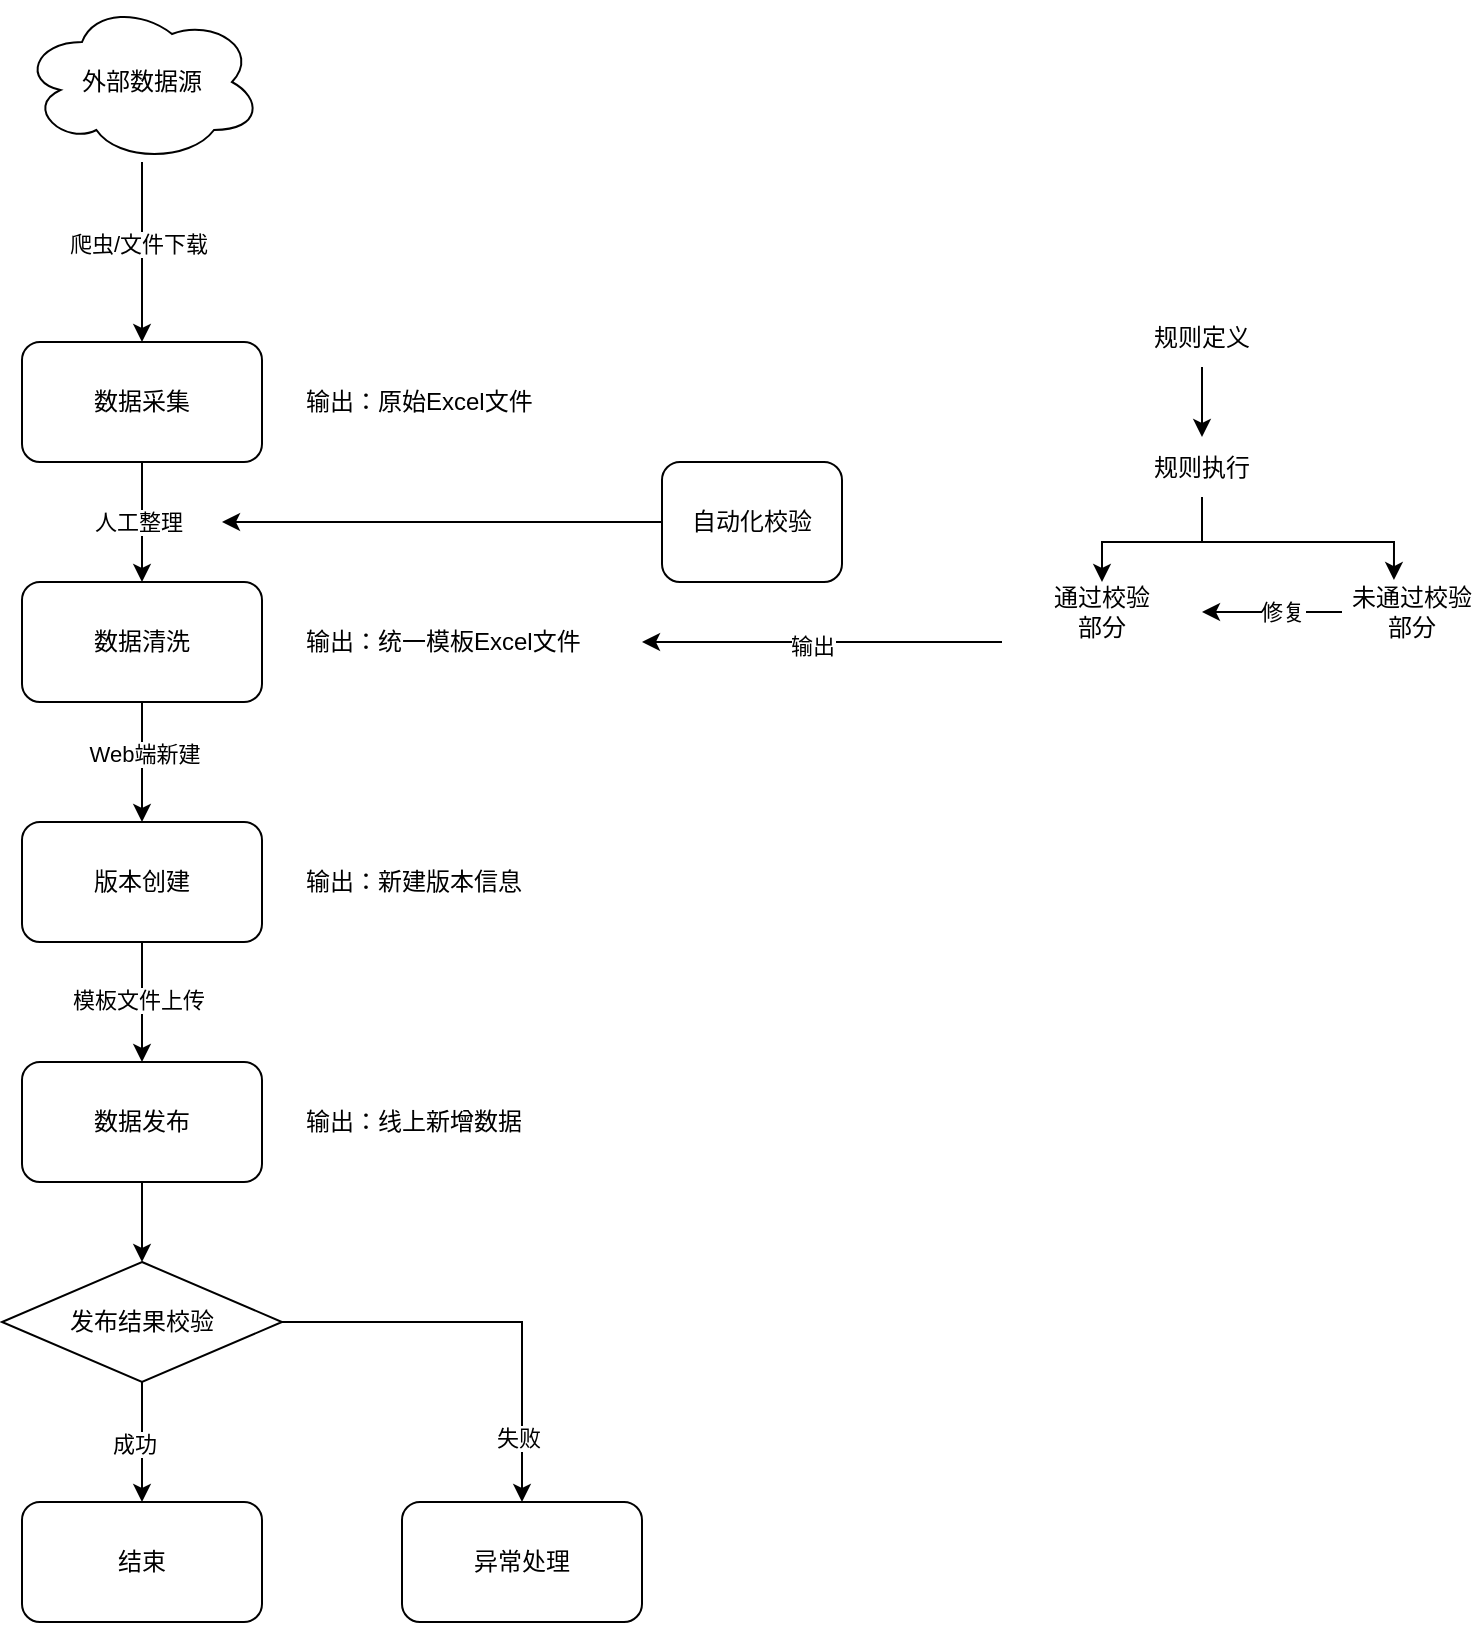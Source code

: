 <mxfile version="23.0.2" type="github">
  <diagram name="Page-1" id="Ri2uYWYrFrsr7uGm-NML">
    <mxGraphModel dx="1064" dy="1688" grid="1" gridSize="10" guides="1" tooltips="1" connect="1" arrows="1" fold="1" page="1" pageScale="1" pageWidth="850" pageHeight="1100" math="0" shadow="0">
      <root>
        <mxCell id="0" />
        <mxCell id="1" parent="0" />
        <mxCell id="tZFEMtretcMnwATeE7CU-9" style="edgeStyle=orthogonalEdgeStyle;rounded=0;orthogonalLoop=1;jettySize=auto;html=1;" edge="1" parent="1" source="tZFEMtretcMnwATeE7CU-1" target="tZFEMtretcMnwATeE7CU-2">
          <mxGeometry relative="1" as="geometry" />
        </mxCell>
        <mxCell id="tZFEMtretcMnwATeE7CU-13" value="人工整理" style="edgeLabel;html=1;align=center;verticalAlign=middle;resizable=0;points=[];" vertex="1" connectable="0" parent="tZFEMtretcMnwATeE7CU-9">
          <mxGeometry y="-2" relative="1" as="geometry">
            <mxPoint as="offset" />
          </mxGeometry>
        </mxCell>
        <mxCell id="tZFEMtretcMnwATeE7CU-1" value="数据采集" style="rounded=1;whiteSpace=wrap;html=1;" vertex="1" parent="1">
          <mxGeometry x="310" y="100" width="120" height="60" as="geometry" />
        </mxCell>
        <mxCell id="tZFEMtretcMnwATeE7CU-11" style="edgeStyle=orthogonalEdgeStyle;rounded=0;orthogonalLoop=1;jettySize=auto;html=1;entryX=0.5;entryY=0;entryDx=0;entryDy=0;" edge="1" parent="1" source="tZFEMtretcMnwATeE7CU-2" target="tZFEMtretcMnwATeE7CU-3">
          <mxGeometry relative="1" as="geometry" />
        </mxCell>
        <mxCell id="tZFEMtretcMnwATeE7CU-14" value="Web端新建" style="edgeLabel;html=1;align=center;verticalAlign=middle;resizable=0;points=[];" vertex="1" connectable="0" parent="tZFEMtretcMnwATeE7CU-11">
          <mxGeometry x="-0.133" y="1" relative="1" as="geometry">
            <mxPoint as="offset" />
          </mxGeometry>
        </mxCell>
        <mxCell id="tZFEMtretcMnwATeE7CU-2" value="数据清洗" style="rounded=1;whiteSpace=wrap;html=1;" vertex="1" parent="1">
          <mxGeometry x="310" y="220" width="120" height="60" as="geometry" />
        </mxCell>
        <mxCell id="tZFEMtretcMnwATeE7CU-15" style="edgeStyle=orthogonalEdgeStyle;rounded=0;orthogonalLoop=1;jettySize=auto;html=1;" edge="1" parent="1" source="tZFEMtretcMnwATeE7CU-3" target="tZFEMtretcMnwATeE7CU-4">
          <mxGeometry relative="1" as="geometry" />
        </mxCell>
        <mxCell id="tZFEMtretcMnwATeE7CU-16" value="模板文件上传" style="edgeLabel;html=1;align=center;verticalAlign=middle;resizable=0;points=[];" vertex="1" connectable="0" parent="tZFEMtretcMnwATeE7CU-15">
          <mxGeometry x="-0.033" y="-2" relative="1" as="geometry">
            <mxPoint as="offset" />
          </mxGeometry>
        </mxCell>
        <mxCell id="tZFEMtretcMnwATeE7CU-3" value="版本创建" style="rounded=1;whiteSpace=wrap;html=1;" vertex="1" parent="1">
          <mxGeometry x="310" y="340" width="120" height="60" as="geometry" />
        </mxCell>
        <mxCell id="tZFEMtretcMnwATeE7CU-21" style="edgeStyle=orthogonalEdgeStyle;rounded=0;orthogonalLoop=1;jettySize=auto;html=1;entryX=0.5;entryY=0;entryDx=0;entryDy=0;" edge="1" parent="1" source="tZFEMtretcMnwATeE7CU-4" target="tZFEMtretcMnwATeE7CU-20">
          <mxGeometry relative="1" as="geometry" />
        </mxCell>
        <mxCell id="tZFEMtretcMnwATeE7CU-4" value="数据发布" style="rounded=1;whiteSpace=wrap;html=1;" vertex="1" parent="1">
          <mxGeometry x="310" y="460" width="120" height="60" as="geometry" />
        </mxCell>
        <mxCell id="tZFEMtretcMnwATeE7CU-6" style="edgeStyle=orthogonalEdgeStyle;rounded=0;orthogonalLoop=1;jettySize=auto;html=1;entryX=0.5;entryY=0;entryDx=0;entryDy=0;" edge="1" parent="1" source="tZFEMtretcMnwATeE7CU-5" target="tZFEMtretcMnwATeE7CU-1">
          <mxGeometry relative="1" as="geometry" />
        </mxCell>
        <mxCell id="tZFEMtretcMnwATeE7CU-7" value="爬虫/文件下载" style="edgeLabel;html=1;align=center;verticalAlign=middle;resizable=0;points=[];" vertex="1" connectable="0" parent="tZFEMtretcMnwATeE7CU-6">
          <mxGeometry x="-0.089" y="-2" relative="1" as="geometry">
            <mxPoint as="offset" />
          </mxGeometry>
        </mxCell>
        <mxCell id="tZFEMtretcMnwATeE7CU-5" value="外部数据源" style="ellipse;shape=cloud;whiteSpace=wrap;html=1;" vertex="1" parent="1">
          <mxGeometry x="310" y="-70" width="120" height="80" as="geometry" />
        </mxCell>
        <mxCell id="tZFEMtretcMnwATeE7CU-8" value="输出：原始Excel文件" style="text;html=1;strokeColor=none;fillColor=none;align=left;verticalAlign=middle;whiteSpace=wrap;rounded=0;" vertex="1" parent="1">
          <mxGeometry x="450" y="115" width="130" height="30" as="geometry" />
        </mxCell>
        <mxCell id="tZFEMtretcMnwATeE7CU-10" value="输出：统一模板Excel文件" style="text;html=1;strokeColor=none;fillColor=none;align=left;verticalAlign=middle;whiteSpace=wrap;rounded=0;" vertex="1" parent="1">
          <mxGeometry x="450" y="235" width="170" height="30" as="geometry" />
        </mxCell>
        <mxCell id="tZFEMtretcMnwATeE7CU-12" value="输出：新建版本信息" style="text;html=1;strokeColor=none;fillColor=none;align=left;verticalAlign=middle;whiteSpace=wrap;rounded=0;" vertex="1" parent="1">
          <mxGeometry x="450" y="355" width="170" height="30" as="geometry" />
        </mxCell>
        <mxCell id="tZFEMtretcMnwATeE7CU-18" value="输出：线上新增数据" style="text;html=1;strokeColor=none;fillColor=none;align=left;verticalAlign=middle;whiteSpace=wrap;rounded=0;" vertex="1" parent="1">
          <mxGeometry x="450" y="475" width="170" height="30" as="geometry" />
        </mxCell>
        <mxCell id="tZFEMtretcMnwATeE7CU-23" style="edgeStyle=orthogonalEdgeStyle;rounded=0;orthogonalLoop=1;jettySize=auto;html=1;entryX=0.5;entryY=0;entryDx=0;entryDy=0;" edge="1" parent="1" source="tZFEMtretcMnwATeE7CU-20" target="tZFEMtretcMnwATeE7CU-22">
          <mxGeometry relative="1" as="geometry" />
        </mxCell>
        <mxCell id="tZFEMtretcMnwATeE7CU-25" value="成功" style="edgeLabel;html=1;align=center;verticalAlign=middle;resizable=0;points=[];" vertex="1" connectable="0" parent="tZFEMtretcMnwATeE7CU-23">
          <mxGeometry x="-0.017" y="-4" relative="1" as="geometry">
            <mxPoint y="1" as="offset" />
          </mxGeometry>
        </mxCell>
        <mxCell id="tZFEMtretcMnwATeE7CU-27" style="edgeStyle=orthogonalEdgeStyle;rounded=0;orthogonalLoop=1;jettySize=auto;html=1;" edge="1" parent="1" source="tZFEMtretcMnwATeE7CU-20" target="tZFEMtretcMnwATeE7CU-26">
          <mxGeometry relative="1" as="geometry" />
        </mxCell>
        <mxCell id="tZFEMtretcMnwATeE7CU-28" value="失败" style="edgeLabel;html=1;align=center;verticalAlign=middle;resizable=0;points=[];" vertex="1" connectable="0" parent="tZFEMtretcMnwATeE7CU-27">
          <mxGeometry x="0.691" y="-2" relative="1" as="geometry">
            <mxPoint as="offset" />
          </mxGeometry>
        </mxCell>
        <mxCell id="tZFEMtretcMnwATeE7CU-20" value="发布结果校验" style="rhombus;whiteSpace=wrap;html=1;" vertex="1" parent="1">
          <mxGeometry x="300" y="560" width="140" height="60" as="geometry" />
        </mxCell>
        <mxCell id="tZFEMtretcMnwATeE7CU-22" value="结束" style="rounded=1;whiteSpace=wrap;html=1;" vertex="1" parent="1">
          <mxGeometry x="310" y="680" width="120" height="60" as="geometry" />
        </mxCell>
        <mxCell id="tZFEMtretcMnwATeE7CU-26" value="异常处理" style="rounded=1;whiteSpace=wrap;html=1;" vertex="1" parent="1">
          <mxGeometry x="500" y="680" width="120" height="60" as="geometry" />
        </mxCell>
        <mxCell id="tZFEMtretcMnwATeE7CU-30" style="edgeStyle=orthogonalEdgeStyle;rounded=0;orthogonalLoop=1;jettySize=auto;html=1;" edge="1" parent="1" source="tZFEMtretcMnwATeE7CU-29">
          <mxGeometry relative="1" as="geometry">
            <mxPoint x="410" y="190" as="targetPoint" />
          </mxGeometry>
        </mxCell>
        <mxCell id="tZFEMtretcMnwATeE7CU-29" value="自动化校验" style="rounded=1;whiteSpace=wrap;html=1;" vertex="1" parent="1">
          <mxGeometry x="630" y="160" width="90" height="60" as="geometry" />
        </mxCell>
        <mxCell id="tZFEMtretcMnwATeE7CU-33" style="edgeStyle=orthogonalEdgeStyle;rounded=0;orthogonalLoop=1;jettySize=auto;html=1;" edge="1" parent="1" source="tZFEMtretcMnwATeE7CU-31" target="tZFEMtretcMnwATeE7CU-32">
          <mxGeometry relative="1" as="geometry" />
        </mxCell>
        <mxCell id="tZFEMtretcMnwATeE7CU-31" value="规则定义" style="text;html=1;strokeColor=none;fillColor=none;align=center;verticalAlign=middle;whiteSpace=wrap;rounded=0;" vertex="1" parent="1">
          <mxGeometry x="870" y="82.5" width="60" height="30" as="geometry" />
        </mxCell>
        <mxCell id="tZFEMtretcMnwATeE7CU-37" style="edgeStyle=orthogonalEdgeStyle;rounded=0;orthogonalLoop=1;jettySize=auto;html=1;" edge="1" parent="1" source="tZFEMtretcMnwATeE7CU-32" target="tZFEMtretcMnwATeE7CU-35">
          <mxGeometry relative="1" as="geometry">
            <Array as="points">
              <mxPoint x="900" y="200" />
              <mxPoint x="850" y="200" />
            </Array>
          </mxGeometry>
        </mxCell>
        <mxCell id="tZFEMtretcMnwATeE7CU-32" value="规则执行" style="text;html=1;strokeColor=none;fillColor=none;align=center;verticalAlign=middle;whiteSpace=wrap;rounded=0;" vertex="1" parent="1">
          <mxGeometry x="870" y="147.5" width="60" height="30" as="geometry" />
        </mxCell>
        <mxCell id="tZFEMtretcMnwATeE7CU-42" style="edgeStyle=orthogonalEdgeStyle;rounded=0;orthogonalLoop=1;jettySize=auto;html=1;" edge="1" parent="1" source="tZFEMtretcMnwATeE7CU-35" target="tZFEMtretcMnwATeE7CU-10">
          <mxGeometry relative="1" as="geometry">
            <Array as="points">
              <mxPoint x="750" y="250" />
              <mxPoint x="750" y="250" />
            </Array>
          </mxGeometry>
        </mxCell>
        <mxCell id="tZFEMtretcMnwATeE7CU-43" value="输出" style="edgeLabel;html=1;align=center;verticalAlign=middle;resizable=0;points=[];" vertex="1" connectable="0" parent="tZFEMtretcMnwATeE7CU-42">
          <mxGeometry x="0.059" y="2" relative="1" as="geometry">
            <mxPoint as="offset" />
          </mxGeometry>
        </mxCell>
        <mxCell id="tZFEMtretcMnwATeE7CU-35" value="通过校验&lt;br&gt;部分" style="text;html=1;strokeColor=none;fillColor=none;align=center;verticalAlign=middle;whiteSpace=wrap;rounded=0;" vertex="1" parent="1">
          <mxGeometry x="800" y="220" width="100" height="30" as="geometry" />
        </mxCell>
        <mxCell id="tZFEMtretcMnwATeE7CU-39" style="edgeStyle=orthogonalEdgeStyle;rounded=0;orthogonalLoop=1;jettySize=auto;html=1;" edge="1" parent="1" source="tZFEMtretcMnwATeE7CU-36" target="tZFEMtretcMnwATeE7CU-35">
          <mxGeometry relative="1" as="geometry" />
        </mxCell>
        <mxCell id="tZFEMtretcMnwATeE7CU-40" value="修复" style="edgeLabel;html=1;align=center;verticalAlign=middle;resizable=0;points=[];" vertex="1" connectable="0" parent="tZFEMtretcMnwATeE7CU-39">
          <mxGeometry x="0.045" y="-1" relative="1" as="geometry">
            <mxPoint x="6" y="1" as="offset" />
          </mxGeometry>
        </mxCell>
        <mxCell id="tZFEMtretcMnwATeE7CU-36" value="未通过校验&lt;br&gt;部分" style="text;html=1;strokeColor=none;fillColor=none;align=center;verticalAlign=middle;whiteSpace=wrap;rounded=0;" vertex="1" parent="1">
          <mxGeometry x="970" y="220" width="70" height="30" as="geometry" />
        </mxCell>
        <mxCell id="tZFEMtretcMnwATeE7CU-38" style="edgeStyle=orthogonalEdgeStyle;rounded=0;orthogonalLoop=1;jettySize=auto;html=1;entryX=0.371;entryY=-0.033;entryDx=0;entryDy=0;entryPerimeter=0;" edge="1" parent="1" source="tZFEMtretcMnwATeE7CU-32" target="tZFEMtretcMnwATeE7CU-36">
          <mxGeometry relative="1" as="geometry">
            <Array as="points">
              <mxPoint x="900" y="200" />
              <mxPoint x="996" y="200" />
            </Array>
          </mxGeometry>
        </mxCell>
      </root>
    </mxGraphModel>
  </diagram>
</mxfile>

